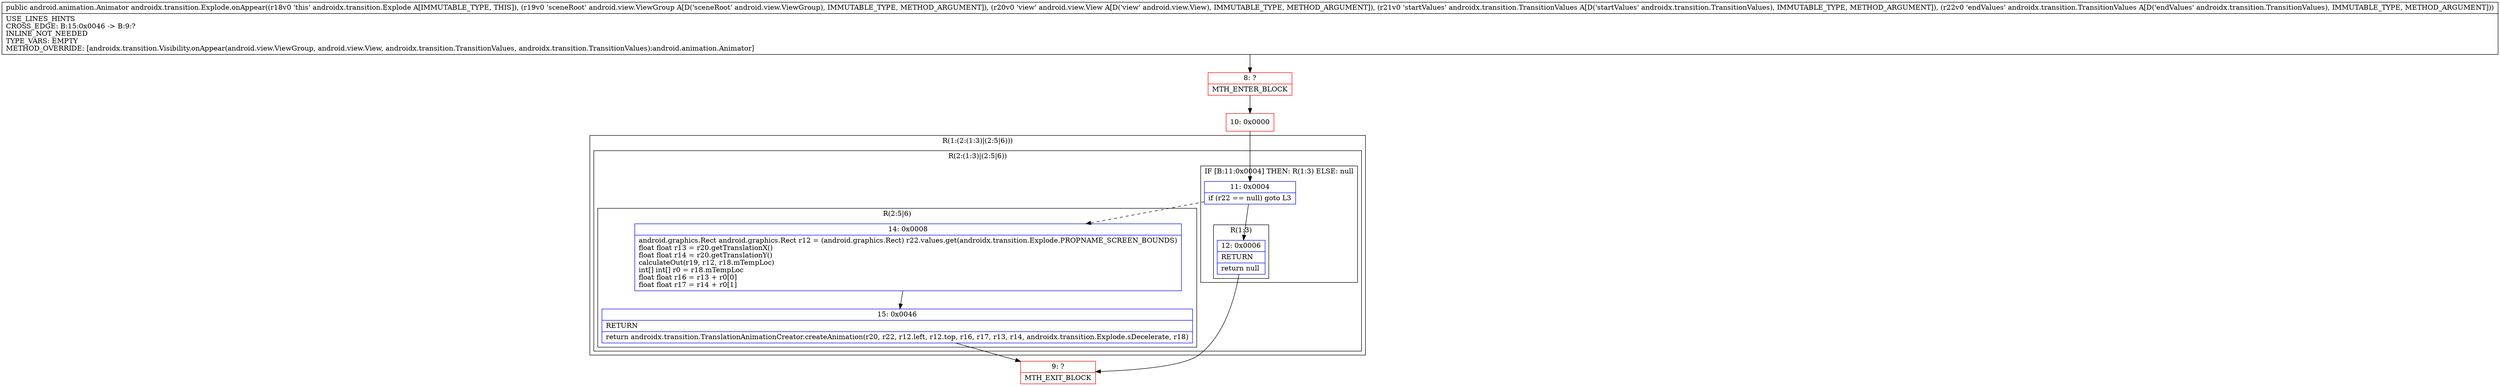 digraph "CFG forandroidx.transition.Explode.onAppear(Landroid\/view\/ViewGroup;Landroid\/view\/View;Landroidx\/transition\/TransitionValues;Landroidx\/transition\/TransitionValues;)Landroid\/animation\/Animator;" {
subgraph cluster_Region_2111803290 {
label = "R(1:(2:(1:3)|(2:5|6)))";
node [shape=record,color=blue];
subgraph cluster_Region_230799217 {
label = "R(2:(1:3)|(2:5|6))";
node [shape=record,color=blue];
subgraph cluster_IfRegion_2010798957 {
label = "IF [B:11:0x0004] THEN: R(1:3) ELSE: null";
node [shape=record,color=blue];
Node_11 [shape=record,label="{11\:\ 0x0004|if (r22 == null) goto L3\l}"];
subgraph cluster_Region_56035162 {
label = "R(1:3)";
node [shape=record,color=blue];
Node_12 [shape=record,label="{12\:\ 0x0006|RETURN\l|return null\l}"];
}
}
subgraph cluster_Region_1467785567 {
label = "R(2:5|6)";
node [shape=record,color=blue];
Node_14 [shape=record,label="{14\:\ 0x0008|android.graphics.Rect android.graphics.Rect r12 = (android.graphics.Rect) r22.values.get(androidx.transition.Explode.PROPNAME_SCREEN_BOUNDS)\lfloat float r13 = r20.getTranslationX()\lfloat float r14 = r20.getTranslationY()\lcalculateOut(r19, r12, r18.mTempLoc)\lint[] int[] r0 = r18.mTempLoc\lfloat float r16 = r13 + r0[0]\lfloat float r17 = r14 + r0[1]\l}"];
Node_15 [shape=record,label="{15\:\ 0x0046|RETURN\l|return androidx.transition.TranslationAnimationCreator.createAnimation(r20, r22, r12.left, r12.top, r16, r17, r13, r14, androidx.transition.Explode.sDecelerate, r18)\l}"];
}
}
}
Node_8 [shape=record,color=red,label="{8\:\ ?|MTH_ENTER_BLOCK\l}"];
Node_10 [shape=record,color=red,label="{10\:\ 0x0000}"];
Node_9 [shape=record,color=red,label="{9\:\ ?|MTH_EXIT_BLOCK\l}"];
MethodNode[shape=record,label="{public android.animation.Animator androidx.transition.Explode.onAppear((r18v0 'this' androidx.transition.Explode A[IMMUTABLE_TYPE, THIS]), (r19v0 'sceneRoot' android.view.ViewGroup A[D('sceneRoot' android.view.ViewGroup), IMMUTABLE_TYPE, METHOD_ARGUMENT]), (r20v0 'view' android.view.View A[D('view' android.view.View), IMMUTABLE_TYPE, METHOD_ARGUMENT]), (r21v0 'startValues' androidx.transition.TransitionValues A[D('startValues' androidx.transition.TransitionValues), IMMUTABLE_TYPE, METHOD_ARGUMENT]), (r22v0 'endValues' androidx.transition.TransitionValues A[D('endValues' androidx.transition.TransitionValues), IMMUTABLE_TYPE, METHOD_ARGUMENT]))  | USE_LINES_HINTS\lCROSS_EDGE: B:15:0x0046 \-\> B:9:?\lINLINE_NOT_NEEDED\lTYPE_VARS: EMPTY\lMETHOD_OVERRIDE: [androidx.transition.Visibility.onAppear(android.view.ViewGroup, android.view.View, androidx.transition.TransitionValues, androidx.transition.TransitionValues):android.animation.Animator]\l}"];
MethodNode -> Node_8;Node_11 -> Node_12;
Node_11 -> Node_14[style=dashed];
Node_12 -> Node_9;
Node_14 -> Node_15;
Node_15 -> Node_9;
Node_8 -> Node_10;
Node_10 -> Node_11;
}

